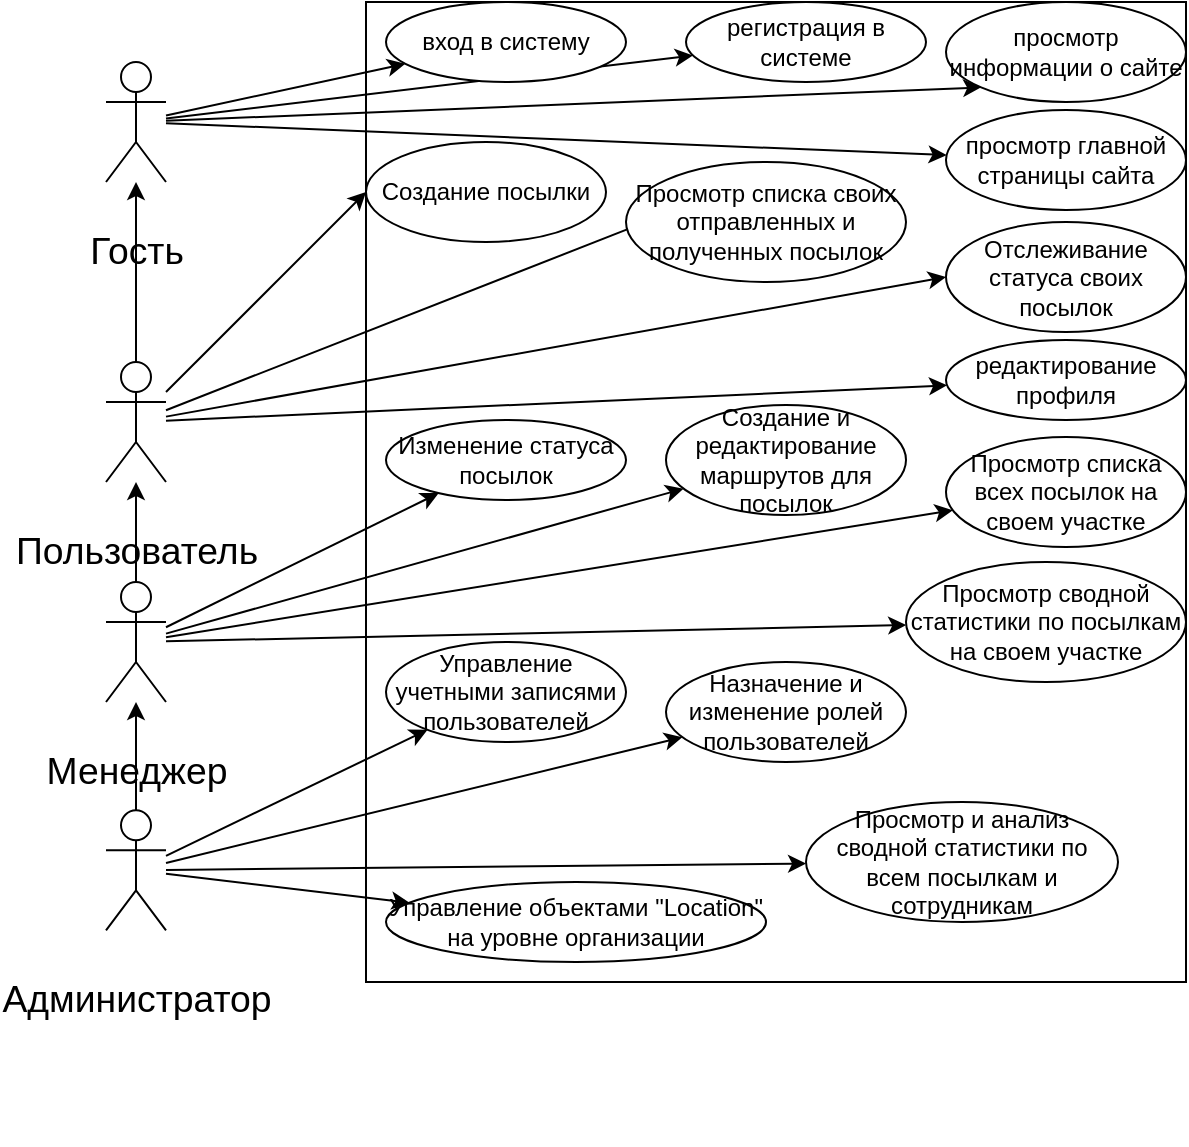 <mxfile version="21.1.7" type="device">
  <diagram name="Страница 1" id="NzNe0ZoZgYX5Fp__9Vss">
    <mxGraphModel dx="1195" dy="663" grid="0" gridSize="10" guides="1" tooltips="1" connect="1" arrows="1" fold="1" page="1" pageScale="1" pageWidth="827" pageHeight="1169" math="0" shadow="0">
      <root>
        <mxCell id="0" />
        <mxCell id="1" parent="0" />
        <mxCell id="YYnpD3Vnh-vj3eKZaliB-47" value="" style="rounded=0;whiteSpace=wrap;html=1;fillColor=none;" parent="1" vertex="1">
          <mxGeometry x="220" y="10" width="410" height="490" as="geometry" />
        </mxCell>
        <mxCell id="YYnpD3Vnh-vj3eKZaliB-32" style="rounded=0;orthogonalLoop=1;jettySize=auto;html=1;" parent="1" source="YYnpD3Vnh-vj3eKZaliB-1" target="YYnpD3Vnh-vj3eKZaliB-11" edge="1">
          <mxGeometry relative="1" as="geometry" />
        </mxCell>
        <mxCell id="YYnpD3Vnh-vj3eKZaliB-33" style="rounded=0;orthogonalLoop=1;jettySize=auto;html=1;" parent="1" source="YYnpD3Vnh-vj3eKZaliB-1" target="YYnpD3Vnh-vj3eKZaliB-10" edge="1">
          <mxGeometry relative="1" as="geometry" />
        </mxCell>
        <mxCell id="YYnpD3Vnh-vj3eKZaliB-35" style="rounded=0;orthogonalLoop=1;jettySize=auto;html=1;entryX=0;entryY=1;entryDx=0;entryDy=0;" parent="1" source="YYnpD3Vnh-vj3eKZaliB-1" target="YYnpD3Vnh-vj3eKZaliB-9" edge="1">
          <mxGeometry relative="1" as="geometry" />
        </mxCell>
        <mxCell id="YYnpD3Vnh-vj3eKZaliB-36" style="rounded=0;orthogonalLoop=1;jettySize=auto;html=1;" parent="1" source="YYnpD3Vnh-vj3eKZaliB-1" target="YYnpD3Vnh-vj3eKZaliB-7" edge="1">
          <mxGeometry relative="1" as="geometry" />
        </mxCell>
        <mxCell id="YYnpD3Vnh-vj3eKZaliB-1" value="&#xa;&lt;span style=&quot;font-size:14.0pt;line-height:150%;&#xa;font-family:&amp;quot;Times New Roman&amp;quot;,serif;mso-fareast-font-family:Calibri;mso-fareast-theme-font:&#xa;minor-latin;mso-bidi-theme-font:minor-bidi;mso-ansi-language:RU;mso-fareast-language:&#xa;EN-US;mso-bidi-language:AR-SA&quot;&gt;Гость&lt;/span&gt;&#xa;&#xa;&#xa;&#xa;" style="shape=umlActor;verticalLabelPosition=bottom;verticalAlign=top;html=1;outlineConnect=0;" parent="1" vertex="1">
          <mxGeometry x="90" y="40" width="30" height="60" as="geometry" />
        </mxCell>
        <mxCell id="YYnpD3Vnh-vj3eKZaliB-38" style="edgeStyle=orthogonalEdgeStyle;rounded=0;orthogonalLoop=1;jettySize=auto;html=1;" parent="1" source="YYnpD3Vnh-vj3eKZaliB-3" target="YYnpD3Vnh-vj3eKZaliB-1" edge="1">
          <mxGeometry relative="1" as="geometry" />
        </mxCell>
        <mxCell id="YYnpD3Vnh-vj3eKZaliB-39" style="rounded=0;orthogonalLoop=1;jettySize=auto;html=1;entryX=0;entryY=0.5;entryDx=0;entryDy=0;" parent="1" source="YYnpD3Vnh-vj3eKZaliB-3" target="YYnpD3Vnh-vj3eKZaliB-15" edge="1">
          <mxGeometry relative="1" as="geometry" />
        </mxCell>
        <mxCell id="YYnpD3Vnh-vj3eKZaliB-40" style="rounded=0;orthogonalLoop=1;jettySize=auto;html=1;entryX=0;entryY=0.5;entryDx=0;entryDy=0;" parent="1" source="YYnpD3Vnh-vj3eKZaliB-3" target="YYnpD3Vnh-vj3eKZaliB-13" edge="1">
          <mxGeometry relative="1" as="geometry" />
        </mxCell>
        <mxCell id="YYnpD3Vnh-vj3eKZaliB-41" style="rounded=0;orthogonalLoop=1;jettySize=auto;html=1;" parent="1" source="YYnpD3Vnh-vj3eKZaliB-3" target="YYnpD3Vnh-vj3eKZaliB-20" edge="1">
          <mxGeometry relative="1" as="geometry" />
        </mxCell>
        <mxCell id="YYnpD3Vnh-vj3eKZaliB-42" style="rounded=0;orthogonalLoop=1;jettySize=auto;html=1;" parent="1" source="YYnpD3Vnh-vj3eKZaliB-3" edge="1">
          <mxGeometry relative="1" as="geometry">
            <mxPoint x="360" y="120" as="targetPoint" />
          </mxGeometry>
        </mxCell>
        <mxCell id="YYnpD3Vnh-vj3eKZaliB-3" value="&#xa;&lt;span style=&quot;font-size:14.0pt;line-height:150%;&#xa;font-family:&amp;quot;Times New Roman&amp;quot;,serif;mso-fareast-font-family:Calibri;mso-fareast-theme-font:&#xa;minor-latin;mso-bidi-theme-font:minor-bidi;mso-ansi-language:RU;mso-fareast-language:&#xa;EN-US;mso-bidi-language:AR-SA&quot;&gt;Пользователь &lt;/span&gt;&#xa;&#xa;&#xa;&#xa;" style="shape=umlActor;verticalLabelPosition=bottom;verticalAlign=top;html=1;outlineConnect=0;" parent="1" vertex="1">
          <mxGeometry x="90" y="190" width="30" height="60" as="geometry" />
        </mxCell>
        <mxCell id="YYnpD3Vnh-vj3eKZaliB-29" style="rounded=0;orthogonalLoop=1;jettySize=auto;html=1;" parent="1" source="YYnpD3Vnh-vj3eKZaliB-4" target="YYnpD3Vnh-vj3eKZaliB-21" edge="1">
          <mxGeometry relative="1" as="geometry">
            <mxPoint x="257.574" y="389.998" as="targetPoint" />
          </mxGeometry>
        </mxCell>
        <mxCell id="YYnpD3Vnh-vj3eKZaliB-30" style="rounded=0;orthogonalLoop=1;jettySize=auto;html=1;" parent="1" source="YYnpD3Vnh-vj3eKZaliB-4" target="YYnpD3Vnh-vj3eKZaliB-22" edge="1">
          <mxGeometry relative="1" as="geometry">
            <mxPoint x="482.4" y="397.14" as="targetPoint" />
          </mxGeometry>
        </mxCell>
        <mxCell id="YYnpD3Vnh-vj3eKZaliB-44" style="edgeStyle=orthogonalEdgeStyle;rounded=0;orthogonalLoop=1;jettySize=auto;html=1;" parent="1" source="YYnpD3Vnh-vj3eKZaliB-4" target="YYnpD3Vnh-vj3eKZaliB-3" edge="1">
          <mxGeometry relative="1" as="geometry" />
        </mxCell>
        <mxCell id="ApP4N1SIi2xNddI3PV_7-1" style="rounded=0;orthogonalLoop=1;jettySize=auto;html=1;" edge="1" parent="1" source="YYnpD3Vnh-vj3eKZaliB-4" target="YYnpD3Vnh-vj3eKZaliB-18">
          <mxGeometry relative="1" as="geometry" />
        </mxCell>
        <mxCell id="ApP4N1SIi2xNddI3PV_7-2" style="rounded=0;orthogonalLoop=1;jettySize=auto;html=1;" edge="1" parent="1" source="YYnpD3Vnh-vj3eKZaliB-4" target="YYnpD3Vnh-vj3eKZaliB-17">
          <mxGeometry relative="1" as="geometry" />
        </mxCell>
        <mxCell id="YYnpD3Vnh-vj3eKZaliB-4" value="&#xa;&lt;span style=&quot;font-size:14.0pt;line-height:150%;&#xa;font-family:&amp;quot;Times New Roman&amp;quot;,serif;mso-fareast-font-family:Calibri;mso-fareast-theme-font:&#xa;minor-latin;mso-bidi-theme-font:minor-bidi;mso-ansi-language:RU;mso-fareast-language:&#xa;EN-US;mso-bidi-language:AR-SA&quot;&gt;Менеджер&lt;/span&gt;&#xa;&#xa;&#xa;&#xa;" style="shape=umlActor;verticalLabelPosition=bottom;verticalAlign=top;html=1;outlineConnect=0;" parent="1" vertex="1">
          <mxGeometry x="90" y="300" width="30" height="60" as="geometry" />
        </mxCell>
        <mxCell id="YYnpD3Vnh-vj3eKZaliB-26" style="rounded=0;orthogonalLoop=1;jettySize=auto;html=1;" parent="1" source="YYnpD3Vnh-vj3eKZaliB-5" target="YYnpD3Vnh-vj3eKZaliB-24" edge="1">
          <mxGeometry relative="1" as="geometry" />
        </mxCell>
        <mxCell id="YYnpD3Vnh-vj3eKZaliB-27" style="rounded=0;orthogonalLoop=1;jettySize=auto;html=1;" parent="1" source="YYnpD3Vnh-vj3eKZaliB-5" target="YYnpD3Vnh-vj3eKZaliB-23" edge="1">
          <mxGeometry relative="1" as="geometry" />
        </mxCell>
        <mxCell id="YYnpD3Vnh-vj3eKZaliB-28" style="rounded=0;orthogonalLoop=1;jettySize=auto;html=1;" parent="1" source="YYnpD3Vnh-vj3eKZaliB-5" target="YYnpD3Vnh-vj3eKZaliB-25" edge="1">
          <mxGeometry relative="1" as="geometry" />
        </mxCell>
        <mxCell id="YYnpD3Vnh-vj3eKZaliB-46" style="edgeStyle=orthogonalEdgeStyle;rounded=0;orthogonalLoop=1;jettySize=auto;html=1;" parent="1" source="YYnpD3Vnh-vj3eKZaliB-5" target="YYnpD3Vnh-vj3eKZaliB-4" edge="1">
          <mxGeometry relative="1" as="geometry" />
        </mxCell>
        <mxCell id="ApP4N1SIi2xNddI3PV_7-4" style="rounded=0;orthogonalLoop=1;jettySize=auto;html=1;" edge="1" parent="1" source="YYnpD3Vnh-vj3eKZaliB-5" target="ApP4N1SIi2xNddI3PV_7-3">
          <mxGeometry relative="1" as="geometry" />
        </mxCell>
        <mxCell id="YYnpD3Vnh-vj3eKZaliB-5" value="&#xa;&lt;span style=&quot;font-size:14.0pt;line-height:150%;&#xa;font-family:&amp;quot;Times New Roman&amp;quot;,serif;mso-fareast-font-family:Calibri;mso-fareast-theme-font:&#xa;minor-latin;mso-bidi-theme-font:minor-bidi;mso-ansi-language:RU;mso-fareast-language:&#xa;EN-US;mso-bidi-language:AR-SA&quot;&gt;Администратор&lt;/span&gt;&#xa;&#xa;&#xa;&#xa;" style="shape=umlActor;verticalLabelPosition=bottom;verticalAlign=top;html=1;outlineConnect=0;" parent="1" vertex="1">
          <mxGeometry x="90" y="414.14" width="30" height="60" as="geometry" />
        </mxCell>
        <mxCell id="YYnpD3Vnh-vj3eKZaliB-7" value="просмотр главной страницы сайта" style="ellipse;whiteSpace=wrap;html=1;" parent="1" vertex="1">
          <mxGeometry x="510" y="64" width="120" height="50" as="geometry" />
        </mxCell>
        <mxCell id="YYnpD3Vnh-vj3eKZaliB-9" value="просмотр информации о сайте" style="ellipse;whiteSpace=wrap;html=1;" parent="1" vertex="1">
          <mxGeometry x="510" y="10" width="120" height="50" as="geometry" />
        </mxCell>
        <mxCell id="YYnpD3Vnh-vj3eKZaliB-10" value="регистрация в системе" style="ellipse;whiteSpace=wrap;html=1;" parent="1" vertex="1">
          <mxGeometry x="380" y="10" width="120" height="40" as="geometry" />
        </mxCell>
        <mxCell id="YYnpD3Vnh-vj3eKZaliB-11" value="вход в систему" style="ellipse;whiteSpace=wrap;html=1;" parent="1" vertex="1">
          <mxGeometry x="230" y="10" width="120" height="40" as="geometry" />
        </mxCell>
        <mxCell id="YYnpD3Vnh-vj3eKZaliB-13" value="Создание посылки" style="ellipse;whiteSpace=wrap;html=1;" parent="1" vertex="1">
          <mxGeometry x="220" y="80" width="120" height="50" as="geometry" />
        </mxCell>
        <mxCell id="YYnpD3Vnh-vj3eKZaliB-14" value="Просмотр списка своих отправленных и полученных посылок" style="ellipse;whiteSpace=wrap;html=1;" parent="1" vertex="1">
          <mxGeometry x="350" y="90" width="140" height="60" as="geometry" />
        </mxCell>
        <mxCell id="YYnpD3Vnh-vj3eKZaliB-15" value="Отслеживание статуса своих посылок" style="ellipse;whiteSpace=wrap;html=1;" parent="1" vertex="1">
          <mxGeometry x="510" y="120" width="120" height="55" as="geometry" />
        </mxCell>
        <mxCell id="YYnpD3Vnh-vj3eKZaliB-17" value="Изменение статуса посылок" style="ellipse;whiteSpace=wrap;html=1;" parent="1" vertex="1">
          <mxGeometry x="230" y="219" width="120" height="40" as="geometry" />
        </mxCell>
        <mxCell id="YYnpD3Vnh-vj3eKZaliB-18" value="Просмотр списка всех посылок на своем участке" style="ellipse;whiteSpace=wrap;html=1;" parent="1" vertex="1">
          <mxGeometry x="510" y="227.5" width="120" height="55" as="geometry" />
        </mxCell>
        <mxCell id="YYnpD3Vnh-vj3eKZaliB-20" value="редактирование профиля" style="ellipse;whiteSpace=wrap;html=1;" parent="1" vertex="1">
          <mxGeometry x="510" y="179" width="120" height="40" as="geometry" />
        </mxCell>
        <mxCell id="YYnpD3Vnh-vj3eKZaliB-21" value="Создание и редактирование маршрутов для посылок" style="ellipse;whiteSpace=wrap;html=1;" parent="1" vertex="1">
          <mxGeometry x="370" y="211.5" width="120" height="55" as="geometry" />
        </mxCell>
        <mxCell id="YYnpD3Vnh-vj3eKZaliB-22" value="Просмотр сводной статистики по посылкам на своем участке" style="ellipse;whiteSpace=wrap;html=1;" parent="1" vertex="1">
          <mxGeometry x="490" y="290" width="140" height="60" as="geometry" />
        </mxCell>
        <mxCell id="YYnpD3Vnh-vj3eKZaliB-23" value="Назначение и изменение ролей пользователей" style="ellipse;whiteSpace=wrap;html=1;" parent="1" vertex="1">
          <mxGeometry x="370" y="340" width="120" height="50" as="geometry" />
        </mxCell>
        <mxCell id="YYnpD3Vnh-vj3eKZaliB-24" value="Управление объектами &quot;Location&quot; на уровне организации" style="ellipse;whiteSpace=wrap;html=1;" parent="1" vertex="1">
          <mxGeometry x="230" y="450" width="190" height="40" as="geometry" />
        </mxCell>
        <mxCell id="YYnpD3Vnh-vj3eKZaliB-25" value="Управление учетными записями пользователей" style="ellipse;whiteSpace=wrap;html=1;" parent="1" vertex="1">
          <mxGeometry x="230" y="330" width="120" height="50" as="geometry" />
        </mxCell>
        <mxCell id="ApP4N1SIi2xNddI3PV_7-3" value="Просмотр и анализ сводной статистики по всем посылкам и сотрудникам" style="ellipse;whiteSpace=wrap;html=1;" vertex="1" parent="1">
          <mxGeometry x="440" y="410" width="156" height="60" as="geometry" />
        </mxCell>
      </root>
    </mxGraphModel>
  </diagram>
</mxfile>
